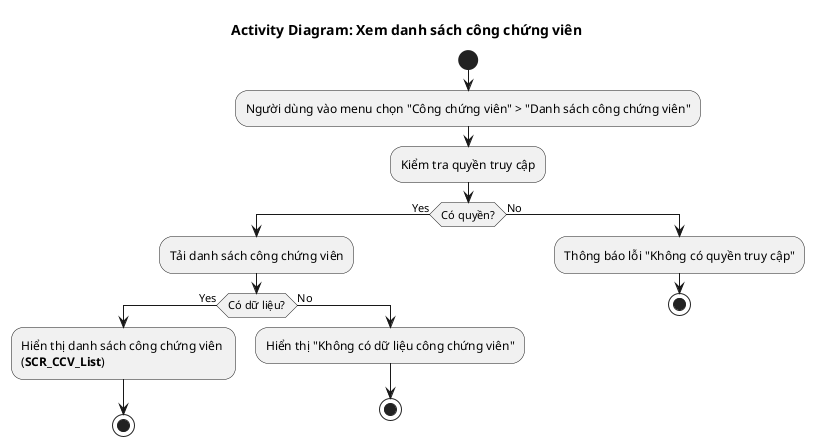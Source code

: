 @startuml AD_CCV_List
!pragma layout smetana
title Activity Diagram: Xem danh sách công chứng viên

start
:Người dùng vào menu chọn "Công chứng viên" > "Danh sách công chứng viên";
:Kiểm tra quyền truy cập;
if (Có quyền?) then (Yes)
  :Tải danh sách công chứng viên;
  if (Có dữ liệu?) then (Yes)
    :Hiển thị danh sách công chứng viên \n(**SCR_CCV_List**);
    stop
  else (No)
    :Hiển thị "Không có dữ liệu công chứng viên";
    stop
  endif
else (No)
  :Thông báo lỗi "Không có quyền truy cập";
  stop
endif
@enduml